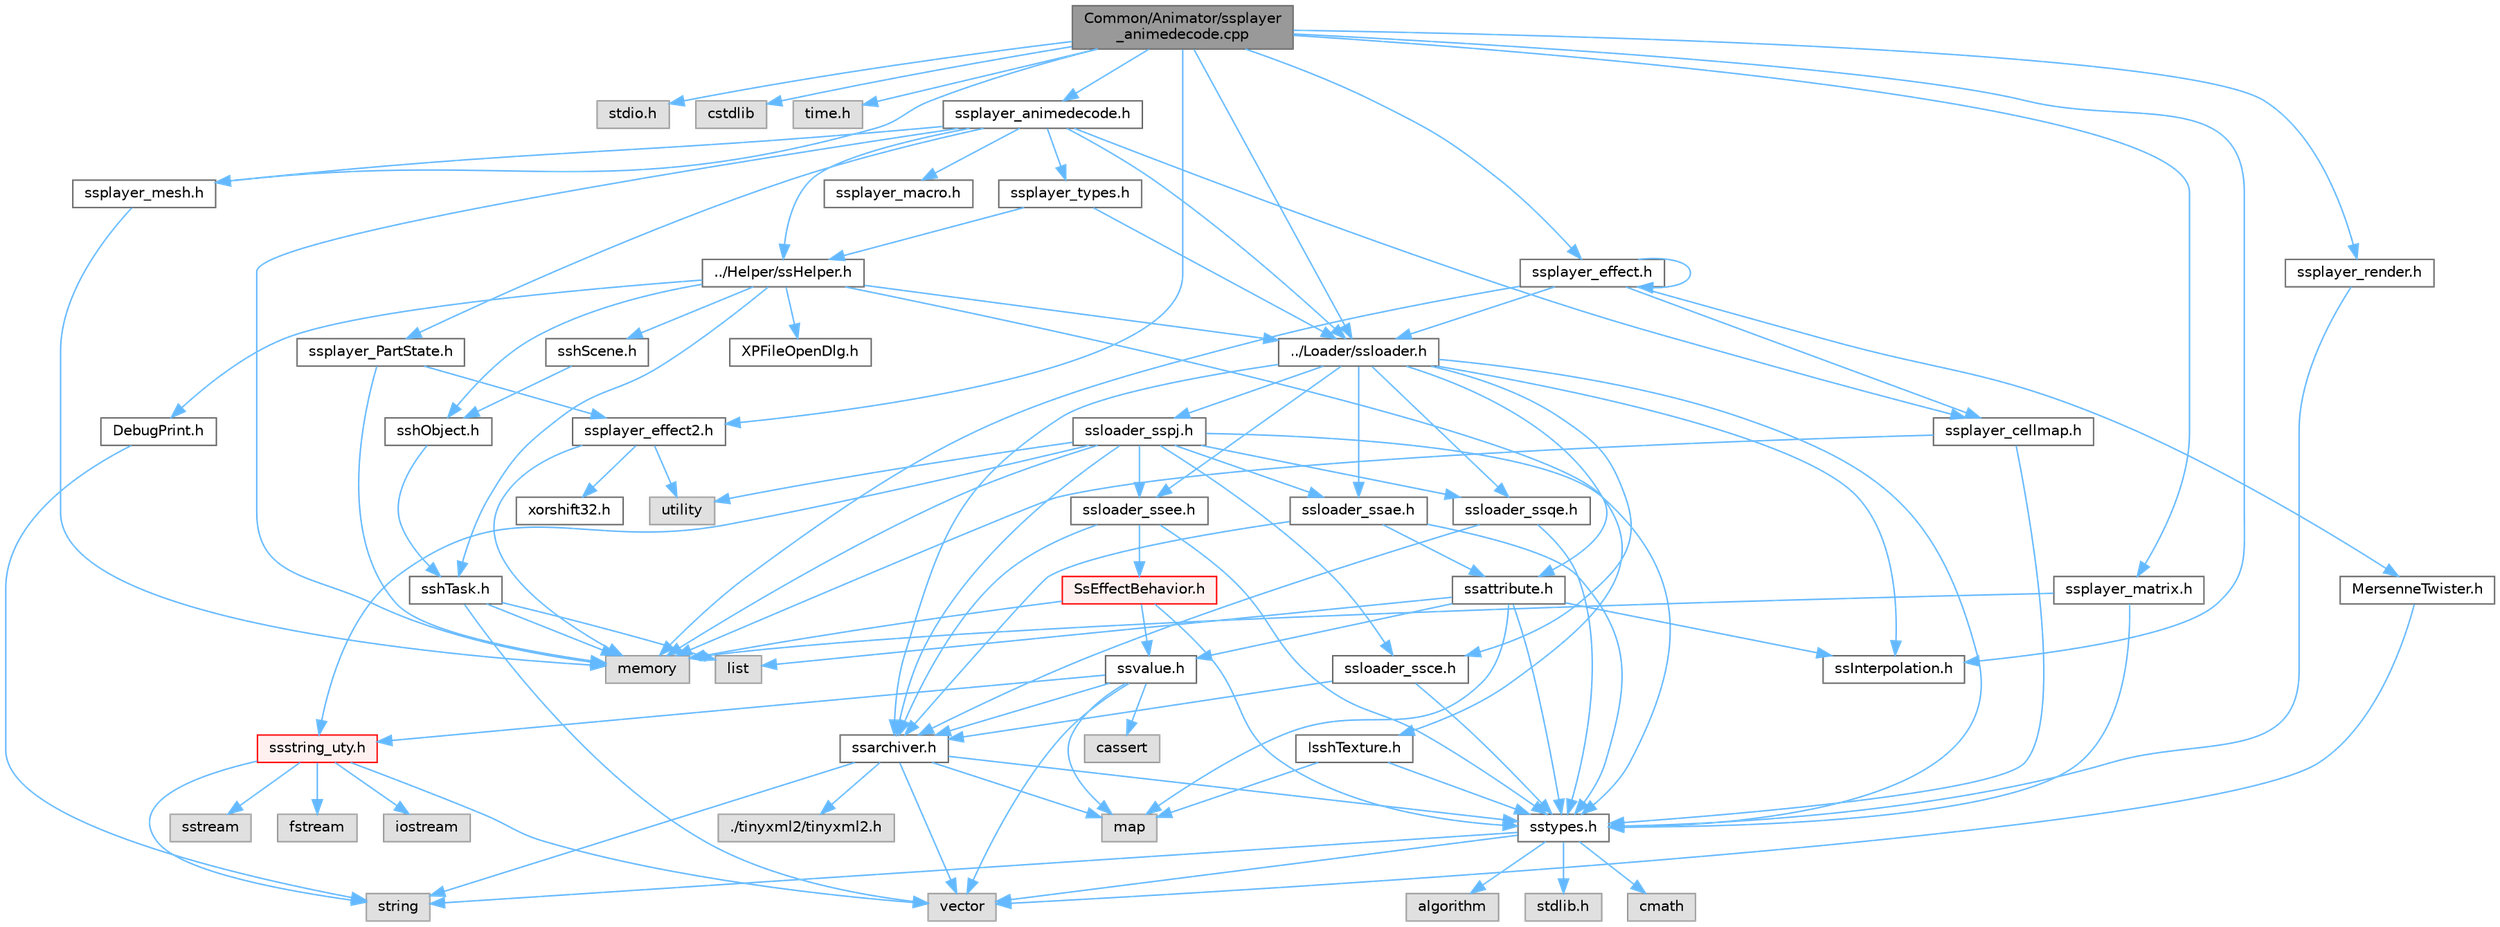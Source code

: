 digraph "Common/Animator/ssplayer_animedecode.cpp"
{
 // LATEX_PDF_SIZE
  bgcolor="transparent";
  edge [fontname=Helvetica,fontsize=10,labelfontname=Helvetica,labelfontsize=10];
  node [fontname=Helvetica,fontsize=10,shape=box,height=0.2,width=0.4];
  Node1 [id="Node000001",label="Common/Animator/ssplayer\l_animedecode.cpp",height=0.2,width=0.4,color="gray40", fillcolor="grey60", style="filled", fontcolor="black",tooltip=" "];
  Node1 -> Node2 [id="edge1_Node000001_Node000002",color="steelblue1",style="solid",tooltip=" "];
  Node2 [id="Node000002",label="stdio.h",height=0.2,width=0.4,color="grey60", fillcolor="#E0E0E0", style="filled",tooltip=" "];
  Node1 -> Node3 [id="edge2_Node000001_Node000003",color="steelblue1",style="solid",tooltip=" "];
  Node3 [id="Node000003",label="cstdlib",height=0.2,width=0.4,color="grey60", fillcolor="#E0E0E0", style="filled",tooltip=" "];
  Node1 -> Node4 [id="edge3_Node000001_Node000004",color="steelblue1",style="solid",tooltip=" "];
  Node4 [id="Node000004",label="time.h",height=0.2,width=0.4,color="grey60", fillcolor="#E0E0E0", style="filled",tooltip=" "];
  Node1 -> Node5 [id="edge4_Node000001_Node000005",color="steelblue1",style="solid",tooltip=" "];
  Node5 [id="Node000005",label="../Loader/ssloader.h",height=0.2,width=0.4,color="grey40", fillcolor="white", style="filled",URL="$ssloader_8h.html",tooltip=" "];
  Node5 -> Node6 [id="edge5_Node000005_Node000006",color="steelblue1",style="solid",tooltip=" "];
  Node6 [id="Node000006",label="sstypes.h",height=0.2,width=0.4,color="grey40", fillcolor="white", style="filled",URL="$sstypes_8h.html",tooltip=" "];
  Node6 -> Node7 [id="edge6_Node000006_Node000007",color="steelblue1",style="solid",tooltip=" "];
  Node7 [id="Node000007",label="stdlib.h",height=0.2,width=0.4,color="grey60", fillcolor="#E0E0E0", style="filled",tooltip=" "];
  Node6 -> Node8 [id="edge7_Node000006_Node000008",color="steelblue1",style="solid",tooltip=" "];
  Node8 [id="Node000008",label="string",height=0.2,width=0.4,color="grey60", fillcolor="#E0E0E0", style="filled",tooltip=" "];
  Node6 -> Node9 [id="edge8_Node000006_Node000009",color="steelblue1",style="solid",tooltip=" "];
  Node9 [id="Node000009",label="vector",height=0.2,width=0.4,color="grey60", fillcolor="#E0E0E0", style="filled",tooltip=" "];
  Node6 -> Node10 [id="edge9_Node000006_Node000010",color="steelblue1",style="solid",tooltip=" "];
  Node10 [id="Node000010",label="cmath",height=0.2,width=0.4,color="grey60", fillcolor="#E0E0E0", style="filled",tooltip=" "];
  Node6 -> Node11 [id="edge10_Node000006_Node000011",color="steelblue1",style="solid",tooltip=" "];
  Node11 [id="Node000011",label="algorithm",height=0.2,width=0.4,color="grey60", fillcolor="#E0E0E0", style="filled",tooltip=" "];
  Node5 -> Node12 [id="edge11_Node000005_Node000012",color="steelblue1",style="solid",tooltip=" "];
  Node12 [id="Node000012",label="ssarchiver.h",height=0.2,width=0.4,color="grey40", fillcolor="white", style="filled",URL="$ssarchiver_8h.html",tooltip=" "];
  Node12 -> Node13 [id="edge12_Node000012_Node000013",color="steelblue1",style="solid",tooltip=" "];
  Node13 [id="Node000013",label="./tinyxml2/tinyxml2.h",height=0.2,width=0.4,color="grey60", fillcolor="#E0E0E0", style="filled",tooltip=" "];
  Node12 -> Node6 [id="edge13_Node000012_Node000006",color="steelblue1",style="solid",tooltip=" "];
  Node12 -> Node8 [id="edge14_Node000012_Node000008",color="steelblue1",style="solid",tooltip=" "];
  Node12 -> Node9 [id="edge15_Node000012_Node000009",color="steelblue1",style="solid",tooltip=" "];
  Node12 -> Node14 [id="edge16_Node000012_Node000014",color="steelblue1",style="solid",tooltip=" "];
  Node14 [id="Node000014",label="map",height=0.2,width=0.4,color="grey60", fillcolor="#E0E0E0", style="filled",tooltip=" "];
  Node5 -> Node15 [id="edge17_Node000005_Node000015",color="steelblue1",style="solid",tooltip=" "];
  Node15 [id="Node000015",label="ssattribute.h",height=0.2,width=0.4,color="grey40", fillcolor="white", style="filled",URL="$ssattribute_8h.html",tooltip=" "];
  Node15 -> Node6 [id="edge18_Node000015_Node000006",color="steelblue1",style="solid",tooltip=" "];
  Node15 -> Node16 [id="edge19_Node000015_Node000016",color="steelblue1",style="solid",tooltip=" "];
  Node16 [id="Node000016",label="ssvalue.h",height=0.2,width=0.4,color="grey40", fillcolor="white", style="filled",URL="$ssvalue_8h.html",tooltip=" "];
  Node16 -> Node12 [id="edge20_Node000016_Node000012",color="steelblue1",style="solid",tooltip=" "];
  Node16 -> Node17 [id="edge21_Node000016_Node000017",color="steelblue1",style="solid",tooltip=" "];
  Node17 [id="Node000017",label="ssstring_uty.h",height=0.2,width=0.4,color="red", fillcolor="#FFF0F0", style="filled",URL="$ssstring__uty_8h.html",tooltip=" "];
  Node17 -> Node8 [id="edge22_Node000017_Node000008",color="steelblue1",style="solid",tooltip=" "];
  Node17 -> Node18 [id="edge23_Node000017_Node000018",color="steelblue1",style="solid",tooltip=" "];
  Node18 [id="Node000018",label="fstream",height=0.2,width=0.4,color="grey60", fillcolor="#E0E0E0", style="filled",tooltip=" "];
  Node17 -> Node9 [id="edge24_Node000017_Node000009",color="steelblue1",style="solid",tooltip=" "];
  Node17 -> Node19 [id="edge25_Node000017_Node000019",color="steelblue1",style="solid",tooltip=" "];
  Node19 [id="Node000019",label="iostream",height=0.2,width=0.4,color="grey60", fillcolor="#E0E0E0", style="filled",tooltip=" "];
  Node17 -> Node20 [id="edge26_Node000017_Node000020",color="steelblue1",style="solid",tooltip=" "];
  Node20 [id="Node000020",label="sstream",height=0.2,width=0.4,color="grey60", fillcolor="#E0E0E0", style="filled",tooltip=" "];
  Node16 -> Node14 [id="edge27_Node000016_Node000014",color="steelblue1",style="solid",tooltip=" "];
  Node16 -> Node9 [id="edge28_Node000016_Node000009",color="steelblue1",style="solid",tooltip=" "];
  Node16 -> Node22 [id="edge29_Node000016_Node000022",color="steelblue1",style="solid",tooltip=" "];
  Node22 [id="Node000022",label="cassert",height=0.2,width=0.4,color="grey60", fillcolor="#E0E0E0", style="filled",tooltip=" "];
  Node15 -> Node23 [id="edge30_Node000015_Node000023",color="steelblue1",style="solid",tooltip=" "];
  Node23 [id="Node000023",label="ssInterpolation.h",height=0.2,width=0.4,color="grey40", fillcolor="white", style="filled",URL="$ss_interpolation_8h.html",tooltip=" "];
  Node15 -> Node24 [id="edge31_Node000015_Node000024",color="steelblue1",style="solid",tooltip=" "];
  Node24 [id="Node000024",label="list",height=0.2,width=0.4,color="grey60", fillcolor="#E0E0E0", style="filled",tooltip=" "];
  Node15 -> Node14 [id="edge32_Node000015_Node000014",color="steelblue1",style="solid",tooltip=" "];
  Node5 -> Node25 [id="edge33_Node000005_Node000025",color="steelblue1",style="solid",tooltip=" "];
  Node25 [id="Node000025",label="ssloader_sspj.h",height=0.2,width=0.4,color="grey40", fillcolor="white", style="filled",URL="$ssloader__sspj_8h.html",tooltip=" "];
  Node25 -> Node6 [id="edge34_Node000025_Node000006",color="steelblue1",style="solid",tooltip=" "];
  Node25 -> Node12 [id="edge35_Node000025_Node000012",color="steelblue1",style="solid",tooltip=" "];
  Node25 -> Node17 [id="edge36_Node000025_Node000017",color="steelblue1",style="solid",tooltip=" "];
  Node25 -> Node26 [id="edge37_Node000025_Node000026",color="steelblue1",style="solid",tooltip=" "];
  Node26 [id="Node000026",label="ssloader_ssae.h",height=0.2,width=0.4,color="grey40", fillcolor="white", style="filled",URL="$ssloader__ssae_8h.html",tooltip=" "];
  Node26 -> Node6 [id="edge38_Node000026_Node000006",color="steelblue1",style="solid",tooltip=" "];
  Node26 -> Node12 [id="edge39_Node000026_Node000012",color="steelblue1",style="solid",tooltip=" "];
  Node26 -> Node15 [id="edge40_Node000026_Node000015",color="steelblue1",style="solid",tooltip=" "];
  Node25 -> Node27 [id="edge41_Node000025_Node000027",color="steelblue1",style="solid",tooltip=" "];
  Node27 [id="Node000027",label="ssloader_ssce.h",height=0.2,width=0.4,color="grey40", fillcolor="white", style="filled",URL="$ssloader__ssce_8h.html",tooltip=" "];
  Node27 -> Node6 [id="edge42_Node000027_Node000006",color="steelblue1",style="solid",tooltip=" "];
  Node27 -> Node12 [id="edge43_Node000027_Node000012",color="steelblue1",style="solid",tooltip=" "];
  Node25 -> Node28 [id="edge44_Node000025_Node000028",color="steelblue1",style="solid",tooltip=" "];
  Node28 [id="Node000028",label="ssloader_ssee.h",height=0.2,width=0.4,color="grey40", fillcolor="white", style="filled",URL="$ssloader__ssee_8h.html",tooltip=" "];
  Node28 -> Node6 [id="edge45_Node000028_Node000006",color="steelblue1",style="solid",tooltip=" "];
  Node28 -> Node12 [id="edge46_Node000028_Node000012",color="steelblue1",style="solid",tooltip=" "];
  Node28 -> Node29 [id="edge47_Node000028_Node000029",color="steelblue1",style="solid",tooltip=" "];
  Node29 [id="Node000029",label="SsEffectBehavior.h",height=0.2,width=0.4,color="red", fillcolor="#FFF0F0", style="filled",URL="$_ss_effect_behavior_8h.html",tooltip=" "];
  Node29 -> Node6 [id="edge48_Node000029_Node000006",color="steelblue1",style="solid",tooltip=" "];
  Node29 -> Node16 [id="edge49_Node000029_Node000016",color="steelblue1",style="solid",tooltip=" "];
  Node29 -> Node31 [id="edge50_Node000029_Node000031",color="steelblue1",style="solid",tooltip=" "];
  Node31 [id="Node000031",label="memory",height=0.2,width=0.4,color="grey60", fillcolor="#E0E0E0", style="filled",tooltip=" "];
  Node25 -> Node32 [id="edge51_Node000025_Node000032",color="steelblue1",style="solid",tooltip=" "];
  Node32 [id="Node000032",label="ssloader_ssqe.h",height=0.2,width=0.4,color="grey40", fillcolor="white", style="filled",URL="$ssloader__ssqe_8h.html",tooltip=" "];
  Node32 -> Node6 [id="edge52_Node000032_Node000006",color="steelblue1",style="solid",tooltip=" "];
  Node32 -> Node12 [id="edge53_Node000032_Node000012",color="steelblue1",style="solid",tooltip=" "];
  Node25 -> Node31 [id="edge54_Node000025_Node000031",color="steelblue1",style="solid",tooltip=" "];
  Node25 -> Node33 [id="edge55_Node000025_Node000033",color="steelblue1",style="solid",tooltip=" "];
  Node33 [id="Node000033",label="utility",height=0.2,width=0.4,color="grey60", fillcolor="#E0E0E0", style="filled",tooltip=" "];
  Node5 -> Node26 [id="edge56_Node000005_Node000026",color="steelblue1",style="solid",tooltip=" "];
  Node5 -> Node27 [id="edge57_Node000005_Node000027",color="steelblue1",style="solid",tooltip=" "];
  Node5 -> Node28 [id="edge58_Node000005_Node000028",color="steelblue1",style="solid",tooltip=" "];
  Node5 -> Node32 [id="edge59_Node000005_Node000032",color="steelblue1",style="solid",tooltip=" "];
  Node5 -> Node23 [id="edge60_Node000005_Node000023",color="steelblue1",style="solid",tooltip=" "];
  Node1 -> Node34 [id="edge61_Node000001_Node000034",color="steelblue1",style="solid",tooltip=" "];
  Node34 [id="Node000034",label="ssplayer_animedecode.h",height=0.2,width=0.4,color="grey40", fillcolor="white", style="filled",URL="$ssplayer__animedecode_8h.html",tooltip=" "];
  Node34 -> Node5 [id="edge62_Node000034_Node000005",color="steelblue1",style="solid",tooltip=" "];
  Node34 -> Node35 [id="edge63_Node000034_Node000035",color="steelblue1",style="solid",tooltip=" "];
  Node35 [id="Node000035",label="../Helper/ssHelper.h",height=0.2,width=0.4,color="grey40", fillcolor="white", style="filled",URL="$ss_helper_8h.html",tooltip=" "];
  Node35 -> Node5 [id="edge64_Node000035_Node000005",color="steelblue1",style="solid",tooltip=" "];
  Node35 -> Node36 [id="edge65_Node000035_Node000036",color="steelblue1",style="solid",tooltip=" "];
  Node36 [id="Node000036",label="sshObject.h",height=0.2,width=0.4,color="grey40", fillcolor="white", style="filled",URL="$ssh_object_8h.html",tooltip=" "];
  Node36 -> Node37 [id="edge66_Node000036_Node000037",color="steelblue1",style="solid",tooltip=" "];
  Node37 [id="Node000037",label="sshTask.h",height=0.2,width=0.4,color="grey40", fillcolor="white", style="filled",URL="$ssh_task_8h.html",tooltip=" "];
  Node37 -> Node9 [id="edge67_Node000037_Node000009",color="steelblue1",style="solid",tooltip=" "];
  Node37 -> Node24 [id="edge68_Node000037_Node000024",color="steelblue1",style="solid",tooltip=" "];
  Node37 -> Node31 [id="edge69_Node000037_Node000031",color="steelblue1",style="solid",tooltip=" "];
  Node35 -> Node37 [id="edge70_Node000035_Node000037",color="steelblue1",style="solid",tooltip=" "];
  Node35 -> Node38 [id="edge71_Node000035_Node000038",color="steelblue1",style="solid",tooltip=" "];
  Node38 [id="Node000038",label="sshScene.h",height=0.2,width=0.4,color="grey40", fillcolor="white", style="filled",URL="$ssh_scene_8h.html",tooltip=" "];
  Node38 -> Node36 [id="edge72_Node000038_Node000036",color="steelblue1",style="solid",tooltip=" "];
  Node35 -> Node39 [id="edge73_Node000035_Node000039",color="steelblue1",style="solid",tooltip=" "];
  Node39 [id="Node000039",label="IsshTexture.h",height=0.2,width=0.4,color="grey40", fillcolor="white", style="filled",URL="$_issh_texture_8h.html",tooltip=" "];
  Node39 -> Node6 [id="edge74_Node000039_Node000006",color="steelblue1",style="solid",tooltip=" "];
  Node39 -> Node14 [id="edge75_Node000039_Node000014",color="steelblue1",style="solid",tooltip=" "];
  Node35 -> Node40 [id="edge76_Node000035_Node000040",color="steelblue1",style="solid",tooltip=" "];
  Node40 [id="Node000040",label="XPFileOpenDlg.h",height=0.2,width=0.4,color="grey40", fillcolor="white", style="filled",URL="$_x_p_file_open_dlg_8h.html",tooltip=" "];
  Node35 -> Node41 [id="edge77_Node000035_Node000041",color="steelblue1",style="solid",tooltip=" "];
  Node41 [id="Node000041",label="DebugPrint.h",height=0.2,width=0.4,color="grey40", fillcolor="white", style="filled",URL="$_debug_print_8h.html",tooltip=" "];
  Node41 -> Node8 [id="edge78_Node000041_Node000008",color="steelblue1",style="solid",tooltip=" "];
  Node34 -> Node42 [id="edge79_Node000034_Node000042",color="steelblue1",style="solid",tooltip=" "];
  Node42 [id="Node000042",label="ssplayer_types.h",height=0.2,width=0.4,color="grey40", fillcolor="white", style="filled",URL="$ssplayer__types_8h.html",tooltip=" "];
  Node42 -> Node5 [id="edge80_Node000042_Node000005",color="steelblue1",style="solid",tooltip=" "];
  Node42 -> Node35 [id="edge81_Node000042_Node000035",color="steelblue1",style="solid",tooltip=" "];
  Node34 -> Node43 [id="edge82_Node000034_Node000043",color="steelblue1",style="solid",tooltip=" "];
  Node43 [id="Node000043",label="ssplayer_cellmap.h",height=0.2,width=0.4,color="grey40", fillcolor="white", style="filled",URL="$ssplayer__cellmap_8h.html",tooltip=" "];
  Node43 -> Node6 [id="edge83_Node000043_Node000006",color="steelblue1",style="solid",tooltip=" "];
  Node43 -> Node31 [id="edge84_Node000043_Node000031",color="steelblue1",style="solid",tooltip=" "];
  Node34 -> Node44 [id="edge85_Node000034_Node000044",color="steelblue1",style="solid",tooltip=" "];
  Node44 [id="Node000044",label="ssplayer_PartState.h",height=0.2,width=0.4,color="grey40", fillcolor="white", style="filled",URL="$ssplayer___part_state_8h.html",tooltip=" "];
  Node44 -> Node45 [id="edge86_Node000044_Node000045",color="steelblue1",style="solid",tooltip=" "];
  Node45 [id="Node000045",label="ssplayer_effect2.h",height=0.2,width=0.4,color="grey40", fillcolor="white", style="filled",URL="$ssplayer__effect2_8h.html",tooltip=" "];
  Node45 -> Node46 [id="edge87_Node000045_Node000046",color="steelblue1",style="solid",tooltip=" "];
  Node46 [id="Node000046",label="xorshift32.h",height=0.2,width=0.4,color="grey40", fillcolor="white", style="filled",URL="$xorshift32_8h.html",tooltip=" "];
  Node45 -> Node31 [id="edge88_Node000045_Node000031",color="steelblue1",style="solid",tooltip=" "];
  Node45 -> Node33 [id="edge89_Node000045_Node000033",color="steelblue1",style="solid",tooltip=" "];
  Node44 -> Node31 [id="edge90_Node000044_Node000031",color="steelblue1",style="solid",tooltip=" "];
  Node34 -> Node47 [id="edge91_Node000034_Node000047",color="steelblue1",style="solid",tooltip=" "];
  Node47 [id="Node000047",label="ssplayer_macro.h",height=0.2,width=0.4,color="grey40", fillcolor="white", style="filled",URL="$ssplayer__macro_8h.html",tooltip=" "];
  Node34 -> Node48 [id="edge92_Node000034_Node000048",color="steelblue1",style="solid",tooltip=" "];
  Node48 [id="Node000048",label="ssplayer_mesh.h",height=0.2,width=0.4,color="grey40", fillcolor="white", style="filled",URL="$ssplayer__mesh_8h.html",tooltip=" "];
  Node48 -> Node31 [id="edge93_Node000048_Node000031",color="steelblue1",style="solid",tooltip=" "];
  Node34 -> Node31 [id="edge94_Node000034_Node000031",color="steelblue1",style="solid",tooltip=" "];
  Node1 -> Node49 [id="edge95_Node000001_Node000049",color="steelblue1",style="solid",tooltip=" "];
  Node49 [id="Node000049",label="ssplayer_matrix.h",height=0.2,width=0.4,color="grey40", fillcolor="white", style="filled",URL="$ssplayer__matrix_8h.html",tooltip=" "];
  Node49 -> Node6 [id="edge96_Node000049_Node000006",color="steelblue1",style="solid",tooltip=" "];
  Node49 -> Node31 [id="edge97_Node000049_Node000031",color="steelblue1",style="solid",tooltip=" "];
  Node1 -> Node50 [id="edge98_Node000001_Node000050",color="steelblue1",style="solid",tooltip=" "];
  Node50 [id="Node000050",label="ssplayer_render.h",height=0.2,width=0.4,color="grey40", fillcolor="white", style="filled",URL="$ssplayer__render_8h.html",tooltip=" "];
  Node50 -> Node6 [id="edge99_Node000050_Node000006",color="steelblue1",style="solid",tooltip=" "];
  Node1 -> Node51 [id="edge100_Node000001_Node000051",color="steelblue1",style="solid",tooltip=" "];
  Node51 [id="Node000051",label="ssplayer_effect.h",height=0.2,width=0.4,color="grey40", fillcolor="white", style="filled",URL="$ssplayer__effect_8h.html",tooltip=" "];
  Node51 -> Node5 [id="edge101_Node000051_Node000005",color="steelblue1",style="solid",tooltip=" "];
  Node51 -> Node52 [id="edge102_Node000051_Node000052",color="steelblue1",style="solid",tooltip=" "];
  Node52 [id="Node000052",label="MersenneTwister.h",height=0.2,width=0.4,color="grey40", fillcolor="white", style="filled",URL="$_mersenne_twister_8h.html",tooltip=" "];
  Node52 -> Node9 [id="edge103_Node000052_Node000009",color="steelblue1",style="solid",tooltip=" "];
  Node51 -> Node43 [id="edge104_Node000051_Node000043",color="steelblue1",style="solid",tooltip=" "];
  Node51 -> Node51 [id="edge105_Node000051_Node000051",color="steelblue1",style="solid",tooltip=" "];
  Node51 -> Node31 [id="edge106_Node000051_Node000031",color="steelblue1",style="solid",tooltip=" "];
  Node1 -> Node45 [id="edge107_Node000001_Node000045",color="steelblue1",style="solid",tooltip=" "];
  Node1 -> Node48 [id="edge108_Node000001_Node000048",color="steelblue1",style="solid",tooltip=" "];
  Node1 -> Node23 [id="edge109_Node000001_Node000023",color="steelblue1",style="solid",tooltip=" "];
}
